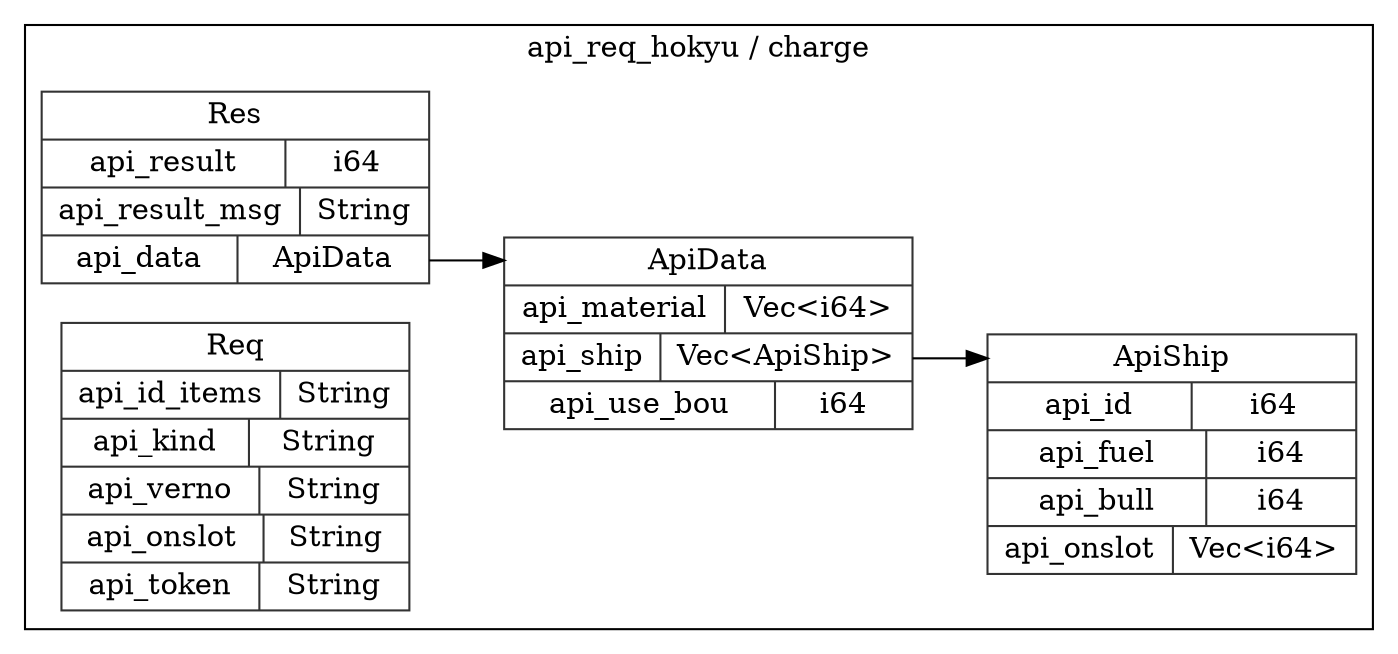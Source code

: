 digraph {
  rankdir=LR;
  subgraph cluster_0 {
    label="api_req_hokyu / charge";
    node [style="filled", color=white, style="solid", color=gray20];
    api_req_hokyu__charge__Res [label="<Res> Res  | { api_result | <api_result> i64 } | { api_result_msg | <api_result_msg> String } | { api_data | <api_data> ApiData }", shape=record];
    api_req_hokyu__charge__ApiData;
    api_req_hokyu__charge__Res:api_data:e -> api_req_hokyu__charge__ApiData:ApiData:w;
    api_req_hokyu__charge__ApiData [label="<ApiData> ApiData  | { api_material | <api_material> Vec\<i64\> } | { api_ship | <api_ship> Vec\<ApiShip\> } | { api_use_bou | <api_use_bou> i64 }", shape=record];
    api_req_hokyu__charge__ApiShip;
    api_req_hokyu__charge__ApiData:api_ship:e -> api_req_hokyu__charge__ApiShip:ApiShip:w;
    api_req_hokyu__charge__ApiShip [label="<ApiShip> ApiShip  | { api_id | <api_id> i64 } | { api_fuel | <api_fuel> i64 } | { api_bull | <api_bull> i64 } | { api_onslot | <api_onslot> Vec\<i64\> }", shape=record];
    api_req_hokyu__charge__Req [label="<Req> Req  | { api_id_items | <api_id_items> String } | { api_kind | <api_kind> String } | { api_verno | <api_verno> String } | { api_onslot | <api_onslot> String } | { api_token | <api_token> String }", shape=record];
  }
}
